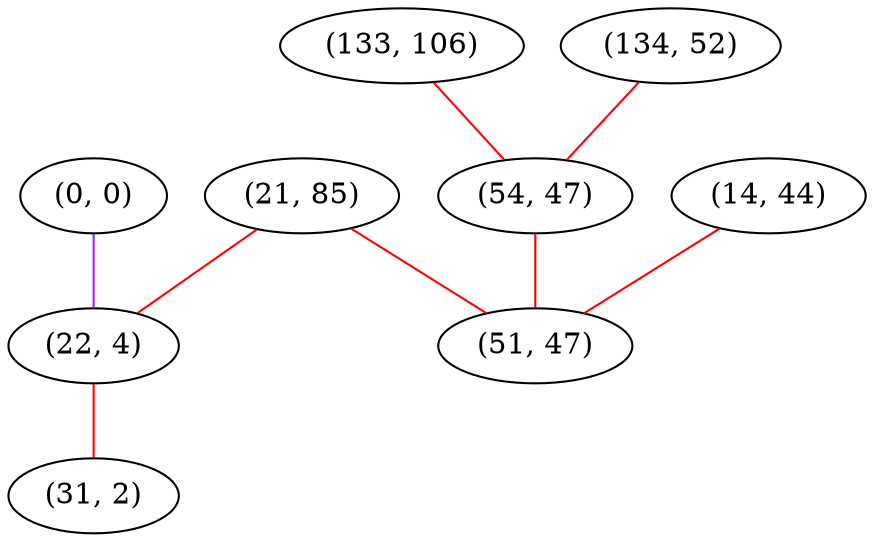 graph "" {
"(0, 0)";
"(133, 106)";
"(21, 85)";
"(22, 4)";
"(134, 52)";
"(54, 47)";
"(14, 44)";
"(31, 2)";
"(51, 47)";
"(0, 0)" -- "(22, 4)"  [color=purple, key=0, weight=4];
"(133, 106)" -- "(54, 47)"  [color=red, key=0, weight=1];
"(21, 85)" -- "(51, 47)"  [color=red, key=0, weight=1];
"(21, 85)" -- "(22, 4)"  [color=red, key=0, weight=1];
"(22, 4)" -- "(31, 2)"  [color=red, key=0, weight=1];
"(134, 52)" -- "(54, 47)"  [color=red, key=0, weight=1];
"(54, 47)" -- "(51, 47)"  [color=red, key=0, weight=1];
"(14, 44)" -- "(51, 47)"  [color=red, key=0, weight=1];
}
